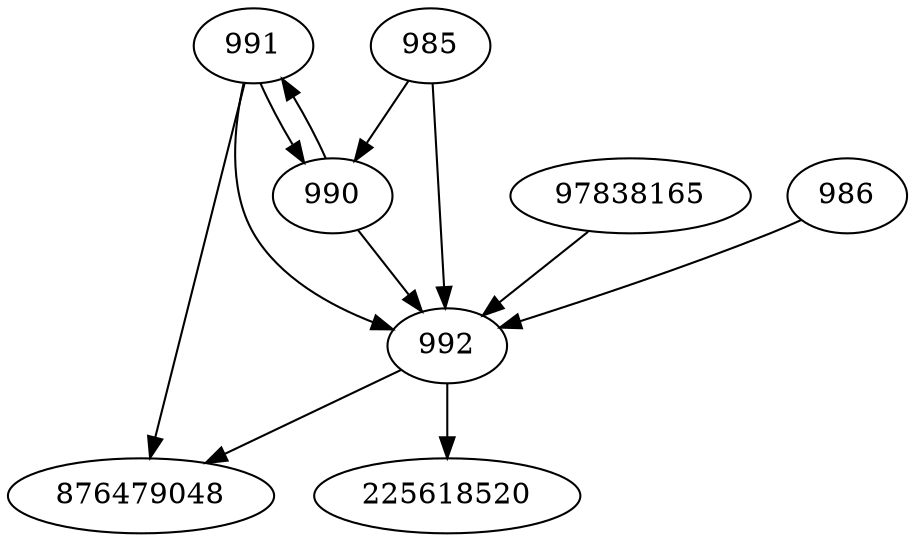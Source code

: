 strict digraph  {
992;
876479048;
97838165;
225618520;
985;
986;
990;
991;
992 -> 876479048;
992 -> 225618520;
97838165 -> 992;
985 -> 990;
985 -> 992;
986 -> 992;
990 -> 991;
990 -> 992;
991 -> 876479048;
991 -> 990;
991 -> 992;
}
